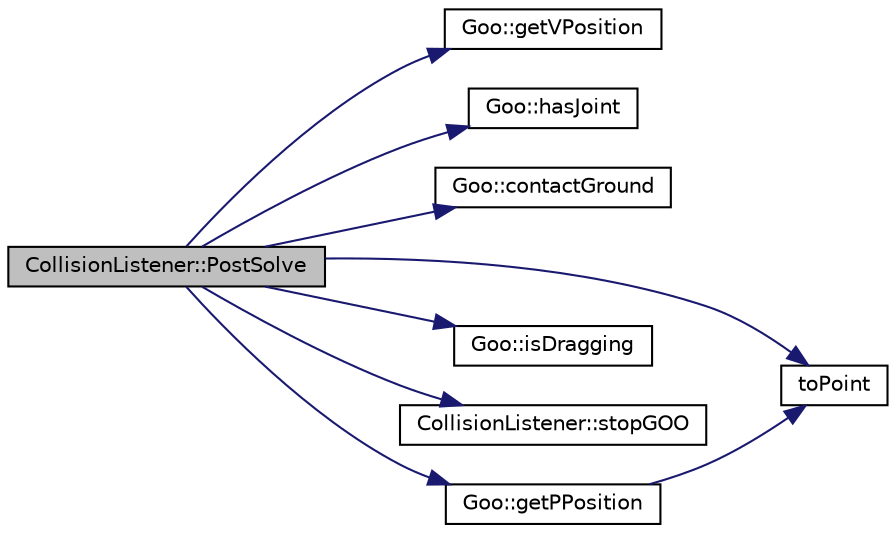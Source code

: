 digraph G
{
  edge [fontname="Helvetica",fontsize="10",labelfontname="Helvetica",labelfontsize="10"];
  node [fontname="Helvetica",fontsize="10",shape=record];
  rankdir="LR";
  Node1 [label="CollisionListener::PostSolve",height=0.2,width=0.4,color="black", fillcolor="grey75", style="filled" fontcolor="black"];
  Node1 -> Node2 [color="midnightblue",fontsize="10",style="solid",fontname="Helvetica"];
  Node2 [label="Goo::getVPosition",height=0.2,width=0.4,color="black", fillcolor="white", style="filled",URL="$d5/d5d/classGoo.html#aa73714c6bc45881fadb6638d11c884bd"];
  Node1 -> Node3 [color="midnightblue",fontsize="10",style="solid",fontname="Helvetica"];
  Node3 [label="Goo::hasJoint",height=0.2,width=0.4,color="black", fillcolor="white", style="filled",URL="$d5/d5d/classGoo.html#ae809f97fb4c0c7f58a63cbed66f0ba5c"];
  Node1 -> Node4 [color="midnightblue",fontsize="10",style="solid",fontname="Helvetica"];
  Node4 [label="Goo::contactGround",height=0.2,width=0.4,color="black", fillcolor="white", style="filled",URL="$d5/d5d/classGoo.html#aebc899f7433c5dfff56196c687c22880"];
  Node1 -> Node5 [color="midnightblue",fontsize="10",style="solid",fontname="Helvetica"];
  Node5 [label="toPoint",height=0.2,width=0.4,color="black", fillcolor="white", style="filled",URL="$d5/da5/tools_8h.html#a94f703d943194650c89dfc581bab6b14",tooltip="Convert a b2Vec2 in a QPoint."];
  Node1 -> Node6 [color="midnightblue",fontsize="10",style="solid",fontname="Helvetica"];
  Node6 [label="Goo::isDragging",height=0.2,width=0.4,color="black", fillcolor="white", style="filled",URL="$d5/d5d/classGoo.html#a9c348d89e111f2cd91717e5b743c9c04"];
  Node1 -> Node7 [color="midnightblue",fontsize="10",style="solid",fontname="Helvetica"];
  Node7 [label="CollisionListener::stopGOO",height=0.2,width=0.4,color="black", fillcolor="white", style="filled",URL="$d7/de9/classCollisionListener.html#a3b7a85cf80db8286e4fbf82b436a4b43"];
  Node1 -> Node8 [color="midnightblue",fontsize="10",style="solid",fontname="Helvetica"];
  Node8 [label="Goo::getPPosition",height=0.2,width=0.4,color="black", fillcolor="white", style="filled",URL="$d5/d5d/classGoo.html#a7396488f837512c3e887f15fb82dcb8f"];
  Node8 -> Node5 [color="midnightblue",fontsize="10",style="solid",fontname="Helvetica"];
}
